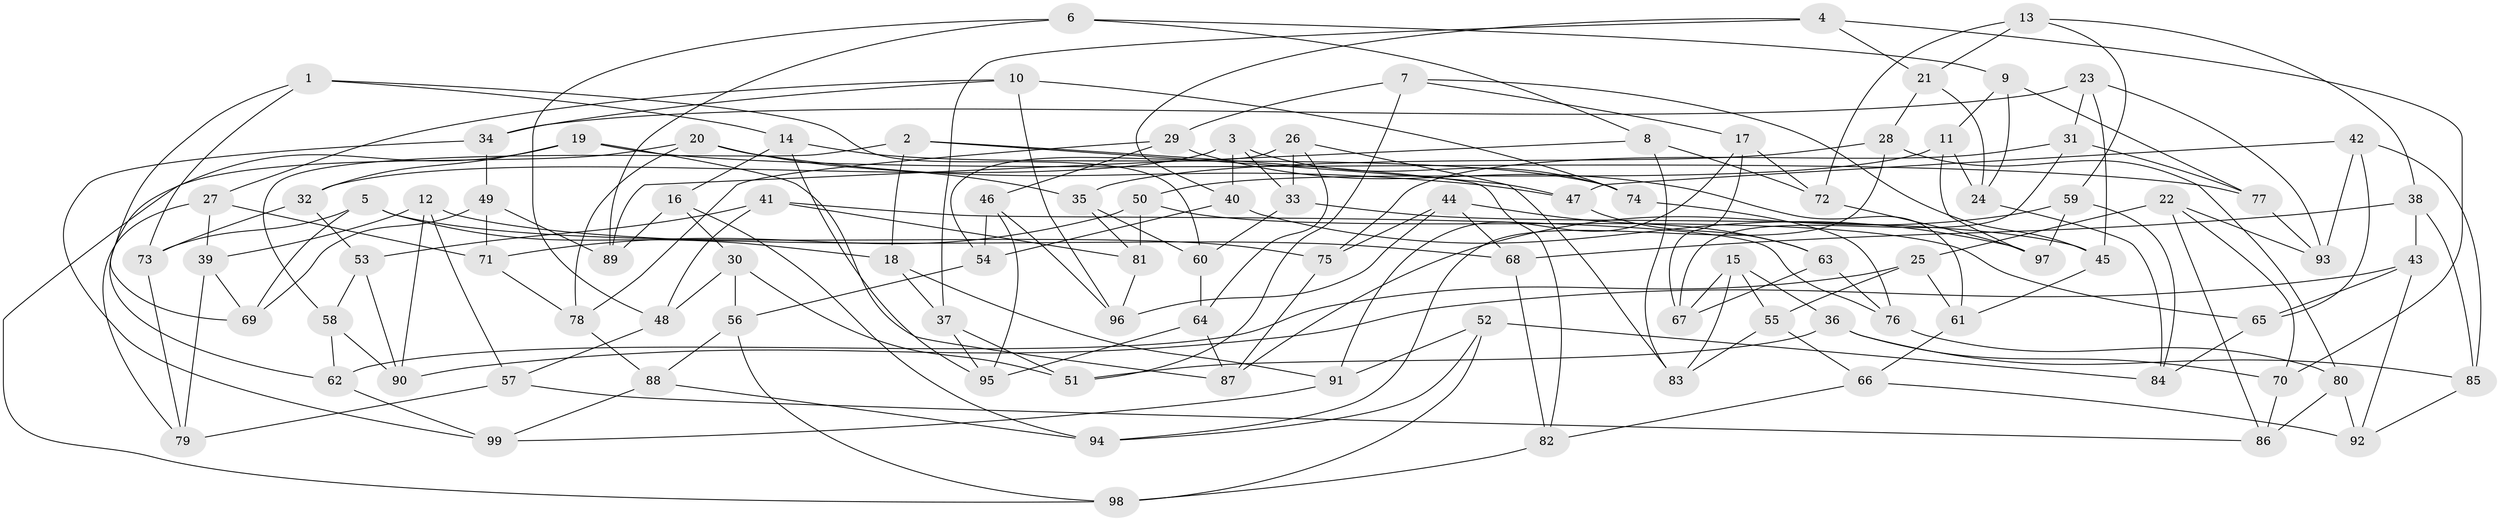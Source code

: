 // Generated by graph-tools (version 1.1) at 2025/11/02/27/25 16:11:42]
// undirected, 99 vertices, 198 edges
graph export_dot {
graph [start="1"]
  node [color=gray90,style=filled];
  1;
  2;
  3;
  4;
  5;
  6;
  7;
  8;
  9;
  10;
  11;
  12;
  13;
  14;
  15;
  16;
  17;
  18;
  19;
  20;
  21;
  22;
  23;
  24;
  25;
  26;
  27;
  28;
  29;
  30;
  31;
  32;
  33;
  34;
  35;
  36;
  37;
  38;
  39;
  40;
  41;
  42;
  43;
  44;
  45;
  46;
  47;
  48;
  49;
  50;
  51;
  52;
  53;
  54;
  55;
  56;
  57;
  58;
  59;
  60;
  61;
  62;
  63;
  64;
  65;
  66;
  67;
  68;
  69;
  70;
  71;
  72;
  73;
  74;
  75;
  76;
  77;
  78;
  79;
  80;
  81;
  82;
  83;
  84;
  85;
  86;
  87;
  88;
  89;
  90;
  91;
  92;
  93;
  94;
  95;
  96;
  97;
  98;
  99;
  1 -- 14;
  1 -- 73;
  1 -- 60;
  1 -- 69;
  2 -- 18;
  2 -- 82;
  2 -- 58;
  2 -- 47;
  3 -- 74;
  3 -- 32;
  3 -- 40;
  3 -- 33;
  4 -- 37;
  4 -- 70;
  4 -- 40;
  4 -- 21;
  5 -- 69;
  5 -- 75;
  5 -- 18;
  5 -- 73;
  6 -- 8;
  6 -- 9;
  6 -- 48;
  6 -- 89;
  7 -- 45;
  7 -- 17;
  7 -- 51;
  7 -- 29;
  8 -- 89;
  8 -- 83;
  8 -- 72;
  9 -- 77;
  9 -- 24;
  9 -- 11;
  10 -- 27;
  10 -- 96;
  10 -- 34;
  10 -- 74;
  11 -- 24;
  11 -- 97;
  11 -- 50;
  12 -- 39;
  12 -- 57;
  12 -- 68;
  12 -- 90;
  13 -- 21;
  13 -- 38;
  13 -- 72;
  13 -- 59;
  14 -- 16;
  14 -- 95;
  14 -- 74;
  15 -- 36;
  15 -- 67;
  15 -- 55;
  15 -- 83;
  16 -- 94;
  16 -- 89;
  16 -- 30;
  17 -- 91;
  17 -- 72;
  17 -- 67;
  18 -- 91;
  18 -- 37;
  19 -- 62;
  19 -- 32;
  19 -- 77;
  19 -- 87;
  20 -- 98;
  20 -- 78;
  20 -- 47;
  20 -- 35;
  21 -- 24;
  21 -- 28;
  22 -- 93;
  22 -- 70;
  22 -- 86;
  22 -- 25;
  23 -- 45;
  23 -- 34;
  23 -- 31;
  23 -- 93;
  24 -- 84;
  25 -- 62;
  25 -- 55;
  25 -- 61;
  26 -- 54;
  26 -- 33;
  26 -- 64;
  26 -- 83;
  27 -- 71;
  27 -- 39;
  27 -- 79;
  28 -- 80;
  28 -- 94;
  28 -- 35;
  29 -- 78;
  29 -- 46;
  29 -- 61;
  30 -- 48;
  30 -- 56;
  30 -- 51;
  31 -- 67;
  31 -- 75;
  31 -- 77;
  32 -- 73;
  32 -- 53;
  33 -- 60;
  33 -- 45;
  34 -- 49;
  34 -- 99;
  35 -- 81;
  35 -- 60;
  36 -- 51;
  36 -- 85;
  36 -- 70;
  37 -- 95;
  37 -- 51;
  38 -- 85;
  38 -- 68;
  38 -- 43;
  39 -- 69;
  39 -- 79;
  40 -- 97;
  40 -- 54;
  41 -- 76;
  41 -- 48;
  41 -- 81;
  41 -- 53;
  42 -- 47;
  42 -- 93;
  42 -- 85;
  42 -- 65;
  43 -- 90;
  43 -- 92;
  43 -- 65;
  44 -- 75;
  44 -- 68;
  44 -- 63;
  44 -- 96;
  45 -- 61;
  46 -- 54;
  46 -- 96;
  46 -- 95;
  47 -- 63;
  48 -- 57;
  49 -- 71;
  49 -- 69;
  49 -- 89;
  50 -- 65;
  50 -- 71;
  50 -- 81;
  52 -- 91;
  52 -- 98;
  52 -- 94;
  52 -- 84;
  53 -- 58;
  53 -- 90;
  54 -- 56;
  55 -- 83;
  55 -- 66;
  56 -- 98;
  56 -- 88;
  57 -- 79;
  57 -- 86;
  58 -- 62;
  58 -- 90;
  59 -- 97;
  59 -- 84;
  59 -- 87;
  60 -- 64;
  61 -- 66;
  62 -- 99;
  63 -- 76;
  63 -- 67;
  64 -- 95;
  64 -- 87;
  65 -- 84;
  66 -- 92;
  66 -- 82;
  68 -- 82;
  70 -- 86;
  71 -- 78;
  72 -- 97;
  73 -- 79;
  74 -- 76;
  75 -- 87;
  76 -- 80;
  77 -- 93;
  78 -- 88;
  80 -- 92;
  80 -- 86;
  81 -- 96;
  82 -- 98;
  85 -- 92;
  88 -- 94;
  88 -- 99;
  91 -- 99;
}
